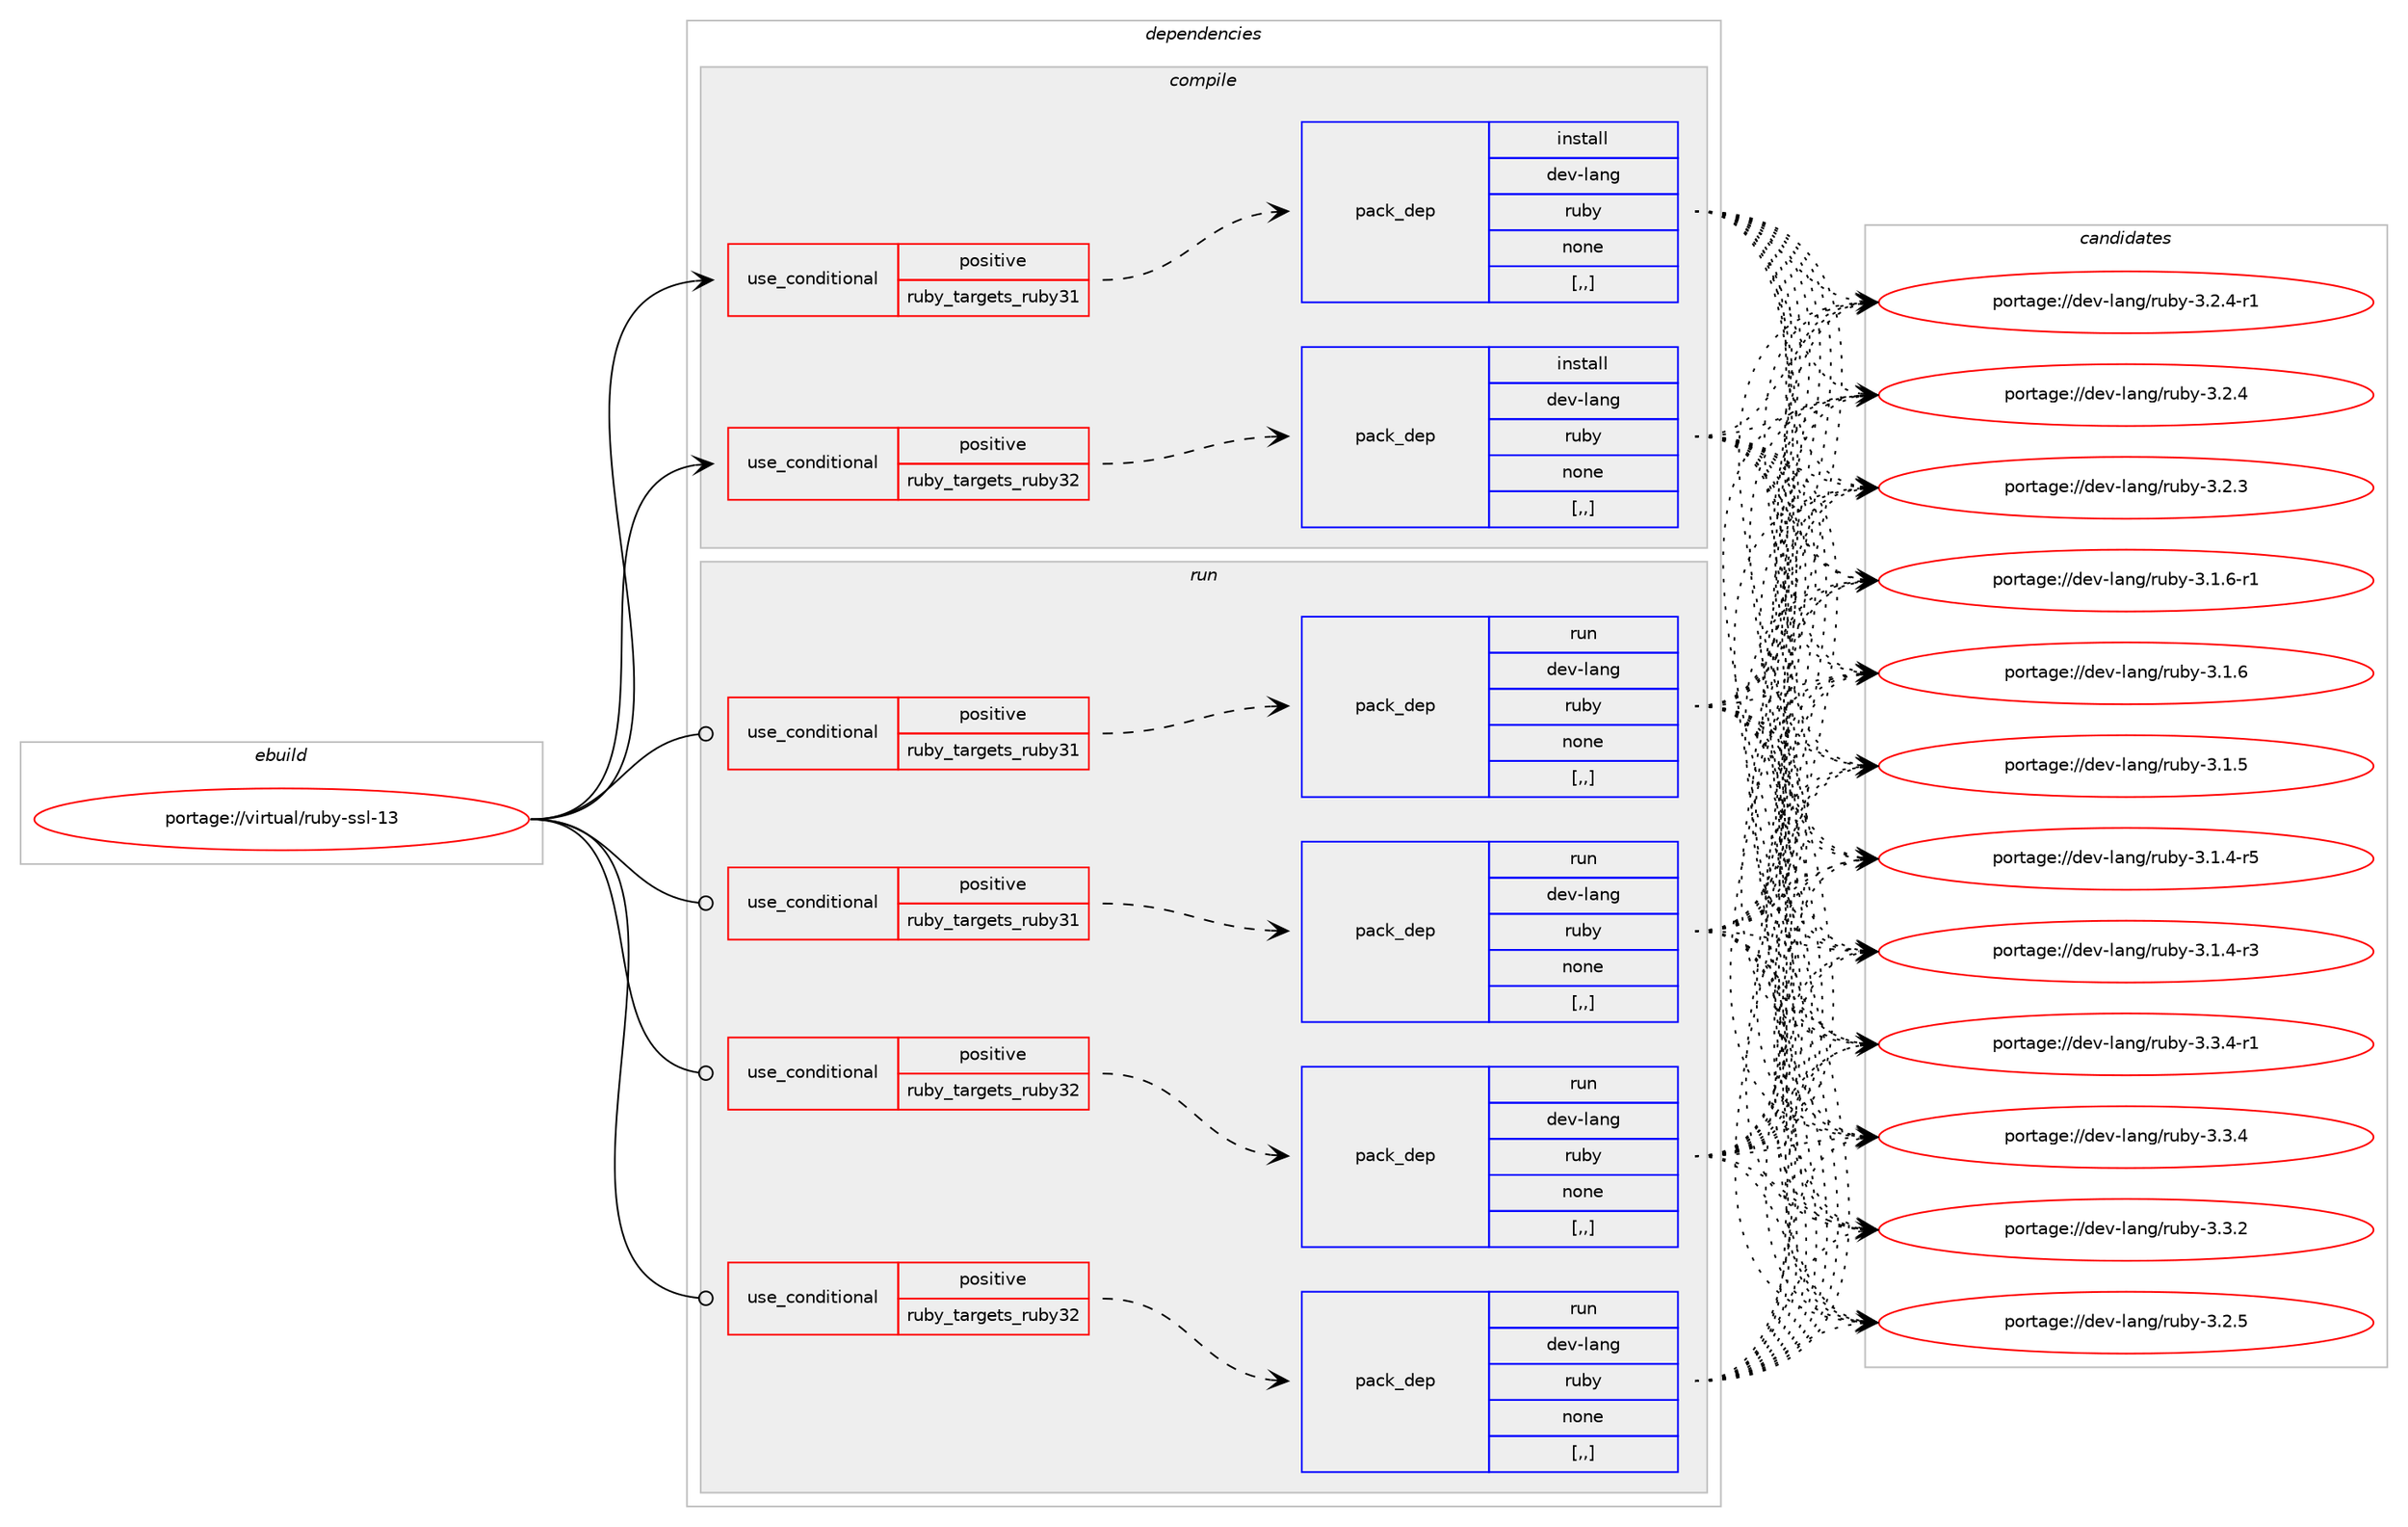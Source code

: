 digraph prolog {

# *************
# Graph options
# *************

newrank=true;
concentrate=true;
compound=true;
graph [rankdir=LR,fontname=Helvetica,fontsize=10,ranksep=1.5];#, ranksep=2.5, nodesep=0.2];
edge  [arrowhead=vee];
node  [fontname=Helvetica,fontsize=10];

# **********
# The ebuild
# **********

subgraph cluster_leftcol {
color=gray;
label=<<i>ebuild</i>>;
id [label="portage://virtual/ruby-ssl-13", color=red, width=4, href="../virtual/ruby-ssl-13.svg"];
}

# ****************
# The dependencies
# ****************

subgraph cluster_midcol {
color=gray;
label=<<i>dependencies</i>>;
subgraph cluster_compile {
fillcolor="#eeeeee";
style=filled;
label=<<i>compile</i>>;
subgraph cond118701 {
dependency445462 [label=<<TABLE BORDER="0" CELLBORDER="1" CELLSPACING="0" CELLPADDING="4"><TR><TD ROWSPAN="3" CELLPADDING="10">use_conditional</TD></TR><TR><TD>positive</TD></TR><TR><TD>ruby_targets_ruby31</TD></TR></TABLE>>, shape=none, color=red];
subgraph pack323535 {
dependency445463 [label=<<TABLE BORDER="0" CELLBORDER="1" CELLSPACING="0" CELLPADDING="4" WIDTH="220"><TR><TD ROWSPAN="6" CELLPADDING="30">pack_dep</TD></TR><TR><TD WIDTH="110">install</TD></TR><TR><TD>dev-lang</TD></TR><TR><TD>ruby</TD></TR><TR><TD>none</TD></TR><TR><TD>[,,]</TD></TR></TABLE>>, shape=none, color=blue];
}
dependency445462:e -> dependency445463:w [weight=20,style="dashed",arrowhead="vee"];
}
id:e -> dependency445462:w [weight=20,style="solid",arrowhead="vee"];
subgraph cond118702 {
dependency445464 [label=<<TABLE BORDER="0" CELLBORDER="1" CELLSPACING="0" CELLPADDING="4"><TR><TD ROWSPAN="3" CELLPADDING="10">use_conditional</TD></TR><TR><TD>positive</TD></TR><TR><TD>ruby_targets_ruby32</TD></TR></TABLE>>, shape=none, color=red];
subgraph pack323536 {
dependency445465 [label=<<TABLE BORDER="0" CELLBORDER="1" CELLSPACING="0" CELLPADDING="4" WIDTH="220"><TR><TD ROWSPAN="6" CELLPADDING="30">pack_dep</TD></TR><TR><TD WIDTH="110">install</TD></TR><TR><TD>dev-lang</TD></TR><TR><TD>ruby</TD></TR><TR><TD>none</TD></TR><TR><TD>[,,]</TD></TR></TABLE>>, shape=none, color=blue];
}
dependency445464:e -> dependency445465:w [weight=20,style="dashed",arrowhead="vee"];
}
id:e -> dependency445464:w [weight=20,style="solid",arrowhead="vee"];
}
subgraph cluster_compileandrun {
fillcolor="#eeeeee";
style=filled;
label=<<i>compile and run</i>>;
}
subgraph cluster_run {
fillcolor="#eeeeee";
style=filled;
label=<<i>run</i>>;
subgraph cond118703 {
dependency445466 [label=<<TABLE BORDER="0" CELLBORDER="1" CELLSPACING="0" CELLPADDING="4"><TR><TD ROWSPAN="3" CELLPADDING="10">use_conditional</TD></TR><TR><TD>positive</TD></TR><TR><TD>ruby_targets_ruby31</TD></TR></TABLE>>, shape=none, color=red];
subgraph pack323537 {
dependency445467 [label=<<TABLE BORDER="0" CELLBORDER="1" CELLSPACING="0" CELLPADDING="4" WIDTH="220"><TR><TD ROWSPAN="6" CELLPADDING="30">pack_dep</TD></TR><TR><TD WIDTH="110">run</TD></TR><TR><TD>dev-lang</TD></TR><TR><TD>ruby</TD></TR><TR><TD>none</TD></TR><TR><TD>[,,]</TD></TR></TABLE>>, shape=none, color=blue];
}
dependency445466:e -> dependency445467:w [weight=20,style="dashed",arrowhead="vee"];
}
id:e -> dependency445466:w [weight=20,style="solid",arrowhead="odot"];
subgraph cond118704 {
dependency445468 [label=<<TABLE BORDER="0" CELLBORDER="1" CELLSPACING="0" CELLPADDING="4"><TR><TD ROWSPAN="3" CELLPADDING="10">use_conditional</TD></TR><TR><TD>positive</TD></TR><TR><TD>ruby_targets_ruby31</TD></TR></TABLE>>, shape=none, color=red];
subgraph pack323538 {
dependency445469 [label=<<TABLE BORDER="0" CELLBORDER="1" CELLSPACING="0" CELLPADDING="4" WIDTH="220"><TR><TD ROWSPAN="6" CELLPADDING="30">pack_dep</TD></TR><TR><TD WIDTH="110">run</TD></TR><TR><TD>dev-lang</TD></TR><TR><TD>ruby</TD></TR><TR><TD>none</TD></TR><TR><TD>[,,]</TD></TR></TABLE>>, shape=none, color=blue];
}
dependency445468:e -> dependency445469:w [weight=20,style="dashed",arrowhead="vee"];
}
id:e -> dependency445468:w [weight=20,style="solid",arrowhead="odot"];
subgraph cond118705 {
dependency445470 [label=<<TABLE BORDER="0" CELLBORDER="1" CELLSPACING="0" CELLPADDING="4"><TR><TD ROWSPAN="3" CELLPADDING="10">use_conditional</TD></TR><TR><TD>positive</TD></TR><TR><TD>ruby_targets_ruby32</TD></TR></TABLE>>, shape=none, color=red];
subgraph pack323539 {
dependency445471 [label=<<TABLE BORDER="0" CELLBORDER="1" CELLSPACING="0" CELLPADDING="4" WIDTH="220"><TR><TD ROWSPAN="6" CELLPADDING="30">pack_dep</TD></TR><TR><TD WIDTH="110">run</TD></TR><TR><TD>dev-lang</TD></TR><TR><TD>ruby</TD></TR><TR><TD>none</TD></TR><TR><TD>[,,]</TD></TR></TABLE>>, shape=none, color=blue];
}
dependency445470:e -> dependency445471:w [weight=20,style="dashed",arrowhead="vee"];
}
id:e -> dependency445470:w [weight=20,style="solid",arrowhead="odot"];
subgraph cond118706 {
dependency445472 [label=<<TABLE BORDER="0" CELLBORDER="1" CELLSPACING="0" CELLPADDING="4"><TR><TD ROWSPAN="3" CELLPADDING="10">use_conditional</TD></TR><TR><TD>positive</TD></TR><TR><TD>ruby_targets_ruby32</TD></TR></TABLE>>, shape=none, color=red];
subgraph pack323540 {
dependency445473 [label=<<TABLE BORDER="0" CELLBORDER="1" CELLSPACING="0" CELLPADDING="4" WIDTH="220"><TR><TD ROWSPAN="6" CELLPADDING="30">pack_dep</TD></TR><TR><TD WIDTH="110">run</TD></TR><TR><TD>dev-lang</TD></TR><TR><TD>ruby</TD></TR><TR><TD>none</TD></TR><TR><TD>[,,]</TD></TR></TABLE>>, shape=none, color=blue];
}
dependency445472:e -> dependency445473:w [weight=20,style="dashed",arrowhead="vee"];
}
id:e -> dependency445472:w [weight=20,style="solid",arrowhead="odot"];
}
}

# **************
# The candidates
# **************

subgraph cluster_choices {
rank=same;
color=gray;
label=<<i>candidates</i>>;

subgraph choice323535 {
color=black;
nodesep=1;
choice100101118451089711010347114117981214551465146524511449 [label="portage://dev-lang/ruby-3.3.4-r1", color=red, width=4,href="../dev-lang/ruby-3.3.4-r1.svg"];
choice10010111845108971101034711411798121455146514652 [label="portage://dev-lang/ruby-3.3.4", color=red, width=4,href="../dev-lang/ruby-3.3.4.svg"];
choice10010111845108971101034711411798121455146514650 [label="portage://dev-lang/ruby-3.3.2", color=red, width=4,href="../dev-lang/ruby-3.3.2.svg"];
choice10010111845108971101034711411798121455146504653 [label="portage://dev-lang/ruby-3.2.5", color=red, width=4,href="../dev-lang/ruby-3.2.5.svg"];
choice100101118451089711010347114117981214551465046524511449 [label="portage://dev-lang/ruby-3.2.4-r1", color=red, width=4,href="../dev-lang/ruby-3.2.4-r1.svg"];
choice10010111845108971101034711411798121455146504652 [label="portage://dev-lang/ruby-3.2.4", color=red, width=4,href="../dev-lang/ruby-3.2.4.svg"];
choice10010111845108971101034711411798121455146504651 [label="portage://dev-lang/ruby-3.2.3", color=red, width=4,href="../dev-lang/ruby-3.2.3.svg"];
choice100101118451089711010347114117981214551464946544511449 [label="portage://dev-lang/ruby-3.1.6-r1", color=red, width=4,href="../dev-lang/ruby-3.1.6-r1.svg"];
choice10010111845108971101034711411798121455146494654 [label="portage://dev-lang/ruby-3.1.6", color=red, width=4,href="../dev-lang/ruby-3.1.6.svg"];
choice10010111845108971101034711411798121455146494653 [label="portage://dev-lang/ruby-3.1.5", color=red, width=4,href="../dev-lang/ruby-3.1.5.svg"];
choice100101118451089711010347114117981214551464946524511453 [label="portage://dev-lang/ruby-3.1.4-r5", color=red, width=4,href="../dev-lang/ruby-3.1.4-r5.svg"];
choice100101118451089711010347114117981214551464946524511451 [label="portage://dev-lang/ruby-3.1.4-r3", color=red, width=4,href="../dev-lang/ruby-3.1.4-r3.svg"];
dependency445463:e -> choice100101118451089711010347114117981214551465146524511449:w [style=dotted,weight="100"];
dependency445463:e -> choice10010111845108971101034711411798121455146514652:w [style=dotted,weight="100"];
dependency445463:e -> choice10010111845108971101034711411798121455146514650:w [style=dotted,weight="100"];
dependency445463:e -> choice10010111845108971101034711411798121455146504653:w [style=dotted,weight="100"];
dependency445463:e -> choice100101118451089711010347114117981214551465046524511449:w [style=dotted,weight="100"];
dependency445463:e -> choice10010111845108971101034711411798121455146504652:w [style=dotted,weight="100"];
dependency445463:e -> choice10010111845108971101034711411798121455146504651:w [style=dotted,weight="100"];
dependency445463:e -> choice100101118451089711010347114117981214551464946544511449:w [style=dotted,weight="100"];
dependency445463:e -> choice10010111845108971101034711411798121455146494654:w [style=dotted,weight="100"];
dependency445463:e -> choice10010111845108971101034711411798121455146494653:w [style=dotted,weight="100"];
dependency445463:e -> choice100101118451089711010347114117981214551464946524511453:w [style=dotted,weight="100"];
dependency445463:e -> choice100101118451089711010347114117981214551464946524511451:w [style=dotted,weight="100"];
}
subgraph choice323536 {
color=black;
nodesep=1;
choice100101118451089711010347114117981214551465146524511449 [label="portage://dev-lang/ruby-3.3.4-r1", color=red, width=4,href="../dev-lang/ruby-3.3.4-r1.svg"];
choice10010111845108971101034711411798121455146514652 [label="portage://dev-lang/ruby-3.3.4", color=red, width=4,href="../dev-lang/ruby-3.3.4.svg"];
choice10010111845108971101034711411798121455146514650 [label="portage://dev-lang/ruby-3.3.2", color=red, width=4,href="../dev-lang/ruby-3.3.2.svg"];
choice10010111845108971101034711411798121455146504653 [label="portage://dev-lang/ruby-3.2.5", color=red, width=4,href="../dev-lang/ruby-3.2.5.svg"];
choice100101118451089711010347114117981214551465046524511449 [label="portage://dev-lang/ruby-3.2.4-r1", color=red, width=4,href="../dev-lang/ruby-3.2.4-r1.svg"];
choice10010111845108971101034711411798121455146504652 [label="portage://dev-lang/ruby-3.2.4", color=red, width=4,href="../dev-lang/ruby-3.2.4.svg"];
choice10010111845108971101034711411798121455146504651 [label="portage://dev-lang/ruby-3.2.3", color=red, width=4,href="../dev-lang/ruby-3.2.3.svg"];
choice100101118451089711010347114117981214551464946544511449 [label="portage://dev-lang/ruby-3.1.6-r1", color=red, width=4,href="../dev-lang/ruby-3.1.6-r1.svg"];
choice10010111845108971101034711411798121455146494654 [label="portage://dev-lang/ruby-3.1.6", color=red, width=4,href="../dev-lang/ruby-3.1.6.svg"];
choice10010111845108971101034711411798121455146494653 [label="portage://dev-lang/ruby-3.1.5", color=red, width=4,href="../dev-lang/ruby-3.1.5.svg"];
choice100101118451089711010347114117981214551464946524511453 [label="portage://dev-lang/ruby-3.1.4-r5", color=red, width=4,href="../dev-lang/ruby-3.1.4-r5.svg"];
choice100101118451089711010347114117981214551464946524511451 [label="portage://dev-lang/ruby-3.1.4-r3", color=red, width=4,href="../dev-lang/ruby-3.1.4-r3.svg"];
dependency445465:e -> choice100101118451089711010347114117981214551465146524511449:w [style=dotted,weight="100"];
dependency445465:e -> choice10010111845108971101034711411798121455146514652:w [style=dotted,weight="100"];
dependency445465:e -> choice10010111845108971101034711411798121455146514650:w [style=dotted,weight="100"];
dependency445465:e -> choice10010111845108971101034711411798121455146504653:w [style=dotted,weight="100"];
dependency445465:e -> choice100101118451089711010347114117981214551465046524511449:w [style=dotted,weight="100"];
dependency445465:e -> choice10010111845108971101034711411798121455146504652:w [style=dotted,weight="100"];
dependency445465:e -> choice10010111845108971101034711411798121455146504651:w [style=dotted,weight="100"];
dependency445465:e -> choice100101118451089711010347114117981214551464946544511449:w [style=dotted,weight="100"];
dependency445465:e -> choice10010111845108971101034711411798121455146494654:w [style=dotted,weight="100"];
dependency445465:e -> choice10010111845108971101034711411798121455146494653:w [style=dotted,weight="100"];
dependency445465:e -> choice100101118451089711010347114117981214551464946524511453:w [style=dotted,weight="100"];
dependency445465:e -> choice100101118451089711010347114117981214551464946524511451:w [style=dotted,weight="100"];
}
subgraph choice323537 {
color=black;
nodesep=1;
choice100101118451089711010347114117981214551465146524511449 [label="portage://dev-lang/ruby-3.3.4-r1", color=red, width=4,href="../dev-lang/ruby-3.3.4-r1.svg"];
choice10010111845108971101034711411798121455146514652 [label="portage://dev-lang/ruby-3.3.4", color=red, width=4,href="../dev-lang/ruby-3.3.4.svg"];
choice10010111845108971101034711411798121455146514650 [label="portage://dev-lang/ruby-3.3.2", color=red, width=4,href="../dev-lang/ruby-3.3.2.svg"];
choice10010111845108971101034711411798121455146504653 [label="portage://dev-lang/ruby-3.2.5", color=red, width=4,href="../dev-lang/ruby-3.2.5.svg"];
choice100101118451089711010347114117981214551465046524511449 [label="portage://dev-lang/ruby-3.2.4-r1", color=red, width=4,href="../dev-lang/ruby-3.2.4-r1.svg"];
choice10010111845108971101034711411798121455146504652 [label="portage://dev-lang/ruby-3.2.4", color=red, width=4,href="../dev-lang/ruby-3.2.4.svg"];
choice10010111845108971101034711411798121455146504651 [label="portage://dev-lang/ruby-3.2.3", color=red, width=4,href="../dev-lang/ruby-3.2.3.svg"];
choice100101118451089711010347114117981214551464946544511449 [label="portage://dev-lang/ruby-3.1.6-r1", color=red, width=4,href="../dev-lang/ruby-3.1.6-r1.svg"];
choice10010111845108971101034711411798121455146494654 [label="portage://dev-lang/ruby-3.1.6", color=red, width=4,href="../dev-lang/ruby-3.1.6.svg"];
choice10010111845108971101034711411798121455146494653 [label="portage://dev-lang/ruby-3.1.5", color=red, width=4,href="../dev-lang/ruby-3.1.5.svg"];
choice100101118451089711010347114117981214551464946524511453 [label="portage://dev-lang/ruby-3.1.4-r5", color=red, width=4,href="../dev-lang/ruby-3.1.4-r5.svg"];
choice100101118451089711010347114117981214551464946524511451 [label="portage://dev-lang/ruby-3.1.4-r3", color=red, width=4,href="../dev-lang/ruby-3.1.4-r3.svg"];
dependency445467:e -> choice100101118451089711010347114117981214551465146524511449:w [style=dotted,weight="100"];
dependency445467:e -> choice10010111845108971101034711411798121455146514652:w [style=dotted,weight="100"];
dependency445467:e -> choice10010111845108971101034711411798121455146514650:w [style=dotted,weight="100"];
dependency445467:e -> choice10010111845108971101034711411798121455146504653:w [style=dotted,weight="100"];
dependency445467:e -> choice100101118451089711010347114117981214551465046524511449:w [style=dotted,weight="100"];
dependency445467:e -> choice10010111845108971101034711411798121455146504652:w [style=dotted,weight="100"];
dependency445467:e -> choice10010111845108971101034711411798121455146504651:w [style=dotted,weight="100"];
dependency445467:e -> choice100101118451089711010347114117981214551464946544511449:w [style=dotted,weight="100"];
dependency445467:e -> choice10010111845108971101034711411798121455146494654:w [style=dotted,weight="100"];
dependency445467:e -> choice10010111845108971101034711411798121455146494653:w [style=dotted,weight="100"];
dependency445467:e -> choice100101118451089711010347114117981214551464946524511453:w [style=dotted,weight="100"];
dependency445467:e -> choice100101118451089711010347114117981214551464946524511451:w [style=dotted,weight="100"];
}
subgraph choice323538 {
color=black;
nodesep=1;
choice100101118451089711010347114117981214551465146524511449 [label="portage://dev-lang/ruby-3.3.4-r1", color=red, width=4,href="../dev-lang/ruby-3.3.4-r1.svg"];
choice10010111845108971101034711411798121455146514652 [label="portage://dev-lang/ruby-3.3.4", color=red, width=4,href="../dev-lang/ruby-3.3.4.svg"];
choice10010111845108971101034711411798121455146514650 [label="portage://dev-lang/ruby-3.3.2", color=red, width=4,href="../dev-lang/ruby-3.3.2.svg"];
choice10010111845108971101034711411798121455146504653 [label="portage://dev-lang/ruby-3.2.5", color=red, width=4,href="../dev-lang/ruby-3.2.5.svg"];
choice100101118451089711010347114117981214551465046524511449 [label="portage://dev-lang/ruby-3.2.4-r1", color=red, width=4,href="../dev-lang/ruby-3.2.4-r1.svg"];
choice10010111845108971101034711411798121455146504652 [label="portage://dev-lang/ruby-3.2.4", color=red, width=4,href="../dev-lang/ruby-3.2.4.svg"];
choice10010111845108971101034711411798121455146504651 [label="portage://dev-lang/ruby-3.2.3", color=red, width=4,href="../dev-lang/ruby-3.2.3.svg"];
choice100101118451089711010347114117981214551464946544511449 [label="portage://dev-lang/ruby-3.1.6-r1", color=red, width=4,href="../dev-lang/ruby-3.1.6-r1.svg"];
choice10010111845108971101034711411798121455146494654 [label="portage://dev-lang/ruby-3.1.6", color=red, width=4,href="../dev-lang/ruby-3.1.6.svg"];
choice10010111845108971101034711411798121455146494653 [label="portage://dev-lang/ruby-3.1.5", color=red, width=4,href="../dev-lang/ruby-3.1.5.svg"];
choice100101118451089711010347114117981214551464946524511453 [label="portage://dev-lang/ruby-3.1.4-r5", color=red, width=4,href="../dev-lang/ruby-3.1.4-r5.svg"];
choice100101118451089711010347114117981214551464946524511451 [label="portage://dev-lang/ruby-3.1.4-r3", color=red, width=4,href="../dev-lang/ruby-3.1.4-r3.svg"];
dependency445469:e -> choice100101118451089711010347114117981214551465146524511449:w [style=dotted,weight="100"];
dependency445469:e -> choice10010111845108971101034711411798121455146514652:w [style=dotted,weight="100"];
dependency445469:e -> choice10010111845108971101034711411798121455146514650:w [style=dotted,weight="100"];
dependency445469:e -> choice10010111845108971101034711411798121455146504653:w [style=dotted,weight="100"];
dependency445469:e -> choice100101118451089711010347114117981214551465046524511449:w [style=dotted,weight="100"];
dependency445469:e -> choice10010111845108971101034711411798121455146504652:w [style=dotted,weight="100"];
dependency445469:e -> choice10010111845108971101034711411798121455146504651:w [style=dotted,weight="100"];
dependency445469:e -> choice100101118451089711010347114117981214551464946544511449:w [style=dotted,weight="100"];
dependency445469:e -> choice10010111845108971101034711411798121455146494654:w [style=dotted,weight="100"];
dependency445469:e -> choice10010111845108971101034711411798121455146494653:w [style=dotted,weight="100"];
dependency445469:e -> choice100101118451089711010347114117981214551464946524511453:w [style=dotted,weight="100"];
dependency445469:e -> choice100101118451089711010347114117981214551464946524511451:w [style=dotted,weight="100"];
}
subgraph choice323539 {
color=black;
nodesep=1;
choice100101118451089711010347114117981214551465146524511449 [label="portage://dev-lang/ruby-3.3.4-r1", color=red, width=4,href="../dev-lang/ruby-3.3.4-r1.svg"];
choice10010111845108971101034711411798121455146514652 [label="portage://dev-lang/ruby-3.3.4", color=red, width=4,href="../dev-lang/ruby-3.3.4.svg"];
choice10010111845108971101034711411798121455146514650 [label="portage://dev-lang/ruby-3.3.2", color=red, width=4,href="../dev-lang/ruby-3.3.2.svg"];
choice10010111845108971101034711411798121455146504653 [label="portage://dev-lang/ruby-3.2.5", color=red, width=4,href="../dev-lang/ruby-3.2.5.svg"];
choice100101118451089711010347114117981214551465046524511449 [label="portage://dev-lang/ruby-3.2.4-r1", color=red, width=4,href="../dev-lang/ruby-3.2.4-r1.svg"];
choice10010111845108971101034711411798121455146504652 [label="portage://dev-lang/ruby-3.2.4", color=red, width=4,href="../dev-lang/ruby-3.2.4.svg"];
choice10010111845108971101034711411798121455146504651 [label="portage://dev-lang/ruby-3.2.3", color=red, width=4,href="../dev-lang/ruby-3.2.3.svg"];
choice100101118451089711010347114117981214551464946544511449 [label="portage://dev-lang/ruby-3.1.6-r1", color=red, width=4,href="../dev-lang/ruby-3.1.6-r1.svg"];
choice10010111845108971101034711411798121455146494654 [label="portage://dev-lang/ruby-3.1.6", color=red, width=4,href="../dev-lang/ruby-3.1.6.svg"];
choice10010111845108971101034711411798121455146494653 [label="portage://dev-lang/ruby-3.1.5", color=red, width=4,href="../dev-lang/ruby-3.1.5.svg"];
choice100101118451089711010347114117981214551464946524511453 [label="portage://dev-lang/ruby-3.1.4-r5", color=red, width=4,href="../dev-lang/ruby-3.1.4-r5.svg"];
choice100101118451089711010347114117981214551464946524511451 [label="portage://dev-lang/ruby-3.1.4-r3", color=red, width=4,href="../dev-lang/ruby-3.1.4-r3.svg"];
dependency445471:e -> choice100101118451089711010347114117981214551465146524511449:w [style=dotted,weight="100"];
dependency445471:e -> choice10010111845108971101034711411798121455146514652:w [style=dotted,weight="100"];
dependency445471:e -> choice10010111845108971101034711411798121455146514650:w [style=dotted,weight="100"];
dependency445471:e -> choice10010111845108971101034711411798121455146504653:w [style=dotted,weight="100"];
dependency445471:e -> choice100101118451089711010347114117981214551465046524511449:w [style=dotted,weight="100"];
dependency445471:e -> choice10010111845108971101034711411798121455146504652:w [style=dotted,weight="100"];
dependency445471:e -> choice10010111845108971101034711411798121455146504651:w [style=dotted,weight="100"];
dependency445471:e -> choice100101118451089711010347114117981214551464946544511449:w [style=dotted,weight="100"];
dependency445471:e -> choice10010111845108971101034711411798121455146494654:w [style=dotted,weight="100"];
dependency445471:e -> choice10010111845108971101034711411798121455146494653:w [style=dotted,weight="100"];
dependency445471:e -> choice100101118451089711010347114117981214551464946524511453:w [style=dotted,weight="100"];
dependency445471:e -> choice100101118451089711010347114117981214551464946524511451:w [style=dotted,weight="100"];
}
subgraph choice323540 {
color=black;
nodesep=1;
choice100101118451089711010347114117981214551465146524511449 [label="portage://dev-lang/ruby-3.3.4-r1", color=red, width=4,href="../dev-lang/ruby-3.3.4-r1.svg"];
choice10010111845108971101034711411798121455146514652 [label="portage://dev-lang/ruby-3.3.4", color=red, width=4,href="../dev-lang/ruby-3.3.4.svg"];
choice10010111845108971101034711411798121455146514650 [label="portage://dev-lang/ruby-3.3.2", color=red, width=4,href="../dev-lang/ruby-3.3.2.svg"];
choice10010111845108971101034711411798121455146504653 [label="portage://dev-lang/ruby-3.2.5", color=red, width=4,href="../dev-lang/ruby-3.2.5.svg"];
choice100101118451089711010347114117981214551465046524511449 [label="portage://dev-lang/ruby-3.2.4-r1", color=red, width=4,href="../dev-lang/ruby-3.2.4-r1.svg"];
choice10010111845108971101034711411798121455146504652 [label="portage://dev-lang/ruby-3.2.4", color=red, width=4,href="../dev-lang/ruby-3.2.4.svg"];
choice10010111845108971101034711411798121455146504651 [label="portage://dev-lang/ruby-3.2.3", color=red, width=4,href="../dev-lang/ruby-3.2.3.svg"];
choice100101118451089711010347114117981214551464946544511449 [label="portage://dev-lang/ruby-3.1.6-r1", color=red, width=4,href="../dev-lang/ruby-3.1.6-r1.svg"];
choice10010111845108971101034711411798121455146494654 [label="portage://dev-lang/ruby-3.1.6", color=red, width=4,href="../dev-lang/ruby-3.1.6.svg"];
choice10010111845108971101034711411798121455146494653 [label="portage://dev-lang/ruby-3.1.5", color=red, width=4,href="../dev-lang/ruby-3.1.5.svg"];
choice100101118451089711010347114117981214551464946524511453 [label="portage://dev-lang/ruby-3.1.4-r5", color=red, width=4,href="../dev-lang/ruby-3.1.4-r5.svg"];
choice100101118451089711010347114117981214551464946524511451 [label="portage://dev-lang/ruby-3.1.4-r3", color=red, width=4,href="../dev-lang/ruby-3.1.4-r3.svg"];
dependency445473:e -> choice100101118451089711010347114117981214551465146524511449:w [style=dotted,weight="100"];
dependency445473:e -> choice10010111845108971101034711411798121455146514652:w [style=dotted,weight="100"];
dependency445473:e -> choice10010111845108971101034711411798121455146514650:w [style=dotted,weight="100"];
dependency445473:e -> choice10010111845108971101034711411798121455146504653:w [style=dotted,weight="100"];
dependency445473:e -> choice100101118451089711010347114117981214551465046524511449:w [style=dotted,weight="100"];
dependency445473:e -> choice10010111845108971101034711411798121455146504652:w [style=dotted,weight="100"];
dependency445473:e -> choice10010111845108971101034711411798121455146504651:w [style=dotted,weight="100"];
dependency445473:e -> choice100101118451089711010347114117981214551464946544511449:w [style=dotted,weight="100"];
dependency445473:e -> choice10010111845108971101034711411798121455146494654:w [style=dotted,weight="100"];
dependency445473:e -> choice10010111845108971101034711411798121455146494653:w [style=dotted,weight="100"];
dependency445473:e -> choice100101118451089711010347114117981214551464946524511453:w [style=dotted,weight="100"];
dependency445473:e -> choice100101118451089711010347114117981214551464946524511451:w [style=dotted,weight="100"];
}
}

}
